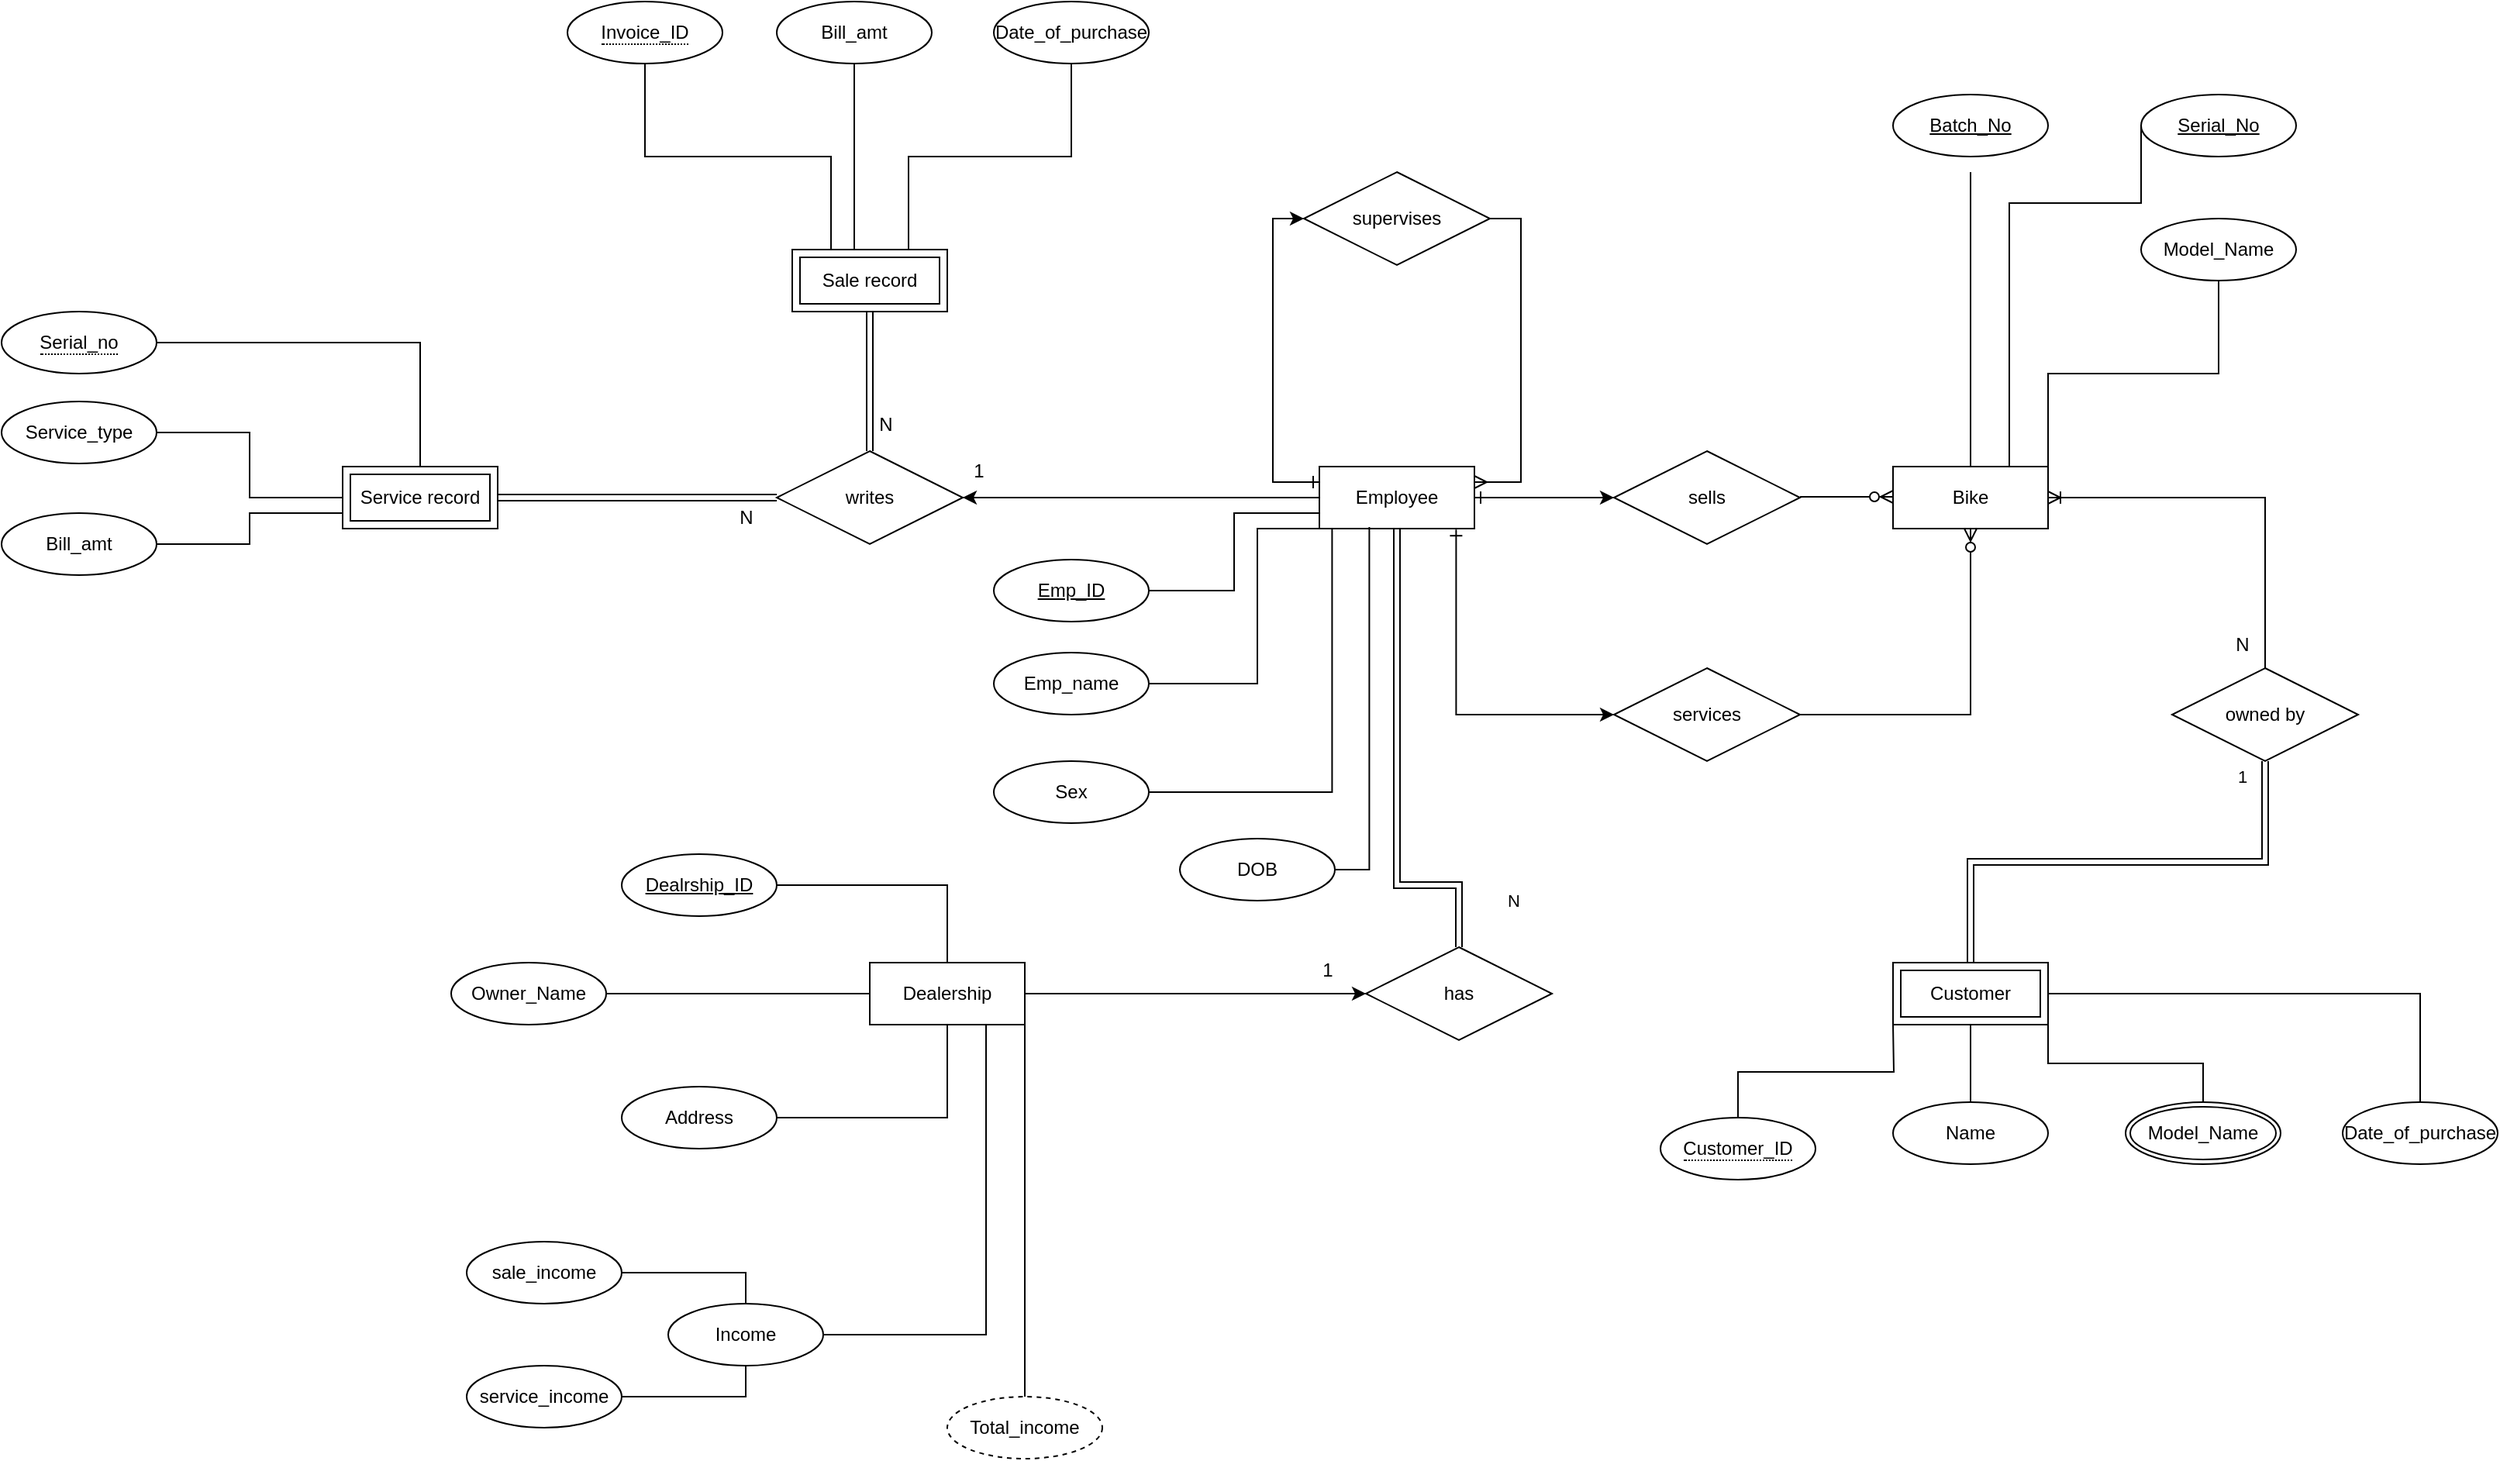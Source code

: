 <mxfile version="24.7.10">
  <diagram id="R2lEEEUBdFMjLlhIrx00" name="Page-1">
    <mxGraphModel dx="2086" dy="1682" grid="1" gridSize="10" guides="1" tooltips="1" connect="1" arrows="1" fold="1" page="1" pageScale="1" pageWidth="850" pageHeight="1100" math="0" shadow="0" extFonts="Permanent Marker^https://fonts.googleapis.com/css?family=Permanent+Marker">
      <root>
        <mxCell id="0" />
        <mxCell id="1" parent="0" />
        <mxCell id="VtcHBGdytWpLw2sPs4VE-27" style="edgeStyle=orthogonalEdgeStyle;rounded=0;orthogonalLoop=1;jettySize=auto;html=1;exitX=1;exitY=0.5;exitDx=0;exitDy=0;entryX=0;entryY=0.5;entryDx=0;entryDy=0;" parent="1" source="VtcHBGdytWpLw2sPs4VE-1" target="VtcHBGdytWpLw2sPs4VE-10" edge="1">
          <mxGeometry relative="1" as="geometry" />
        </mxCell>
        <mxCell id="VtcHBGdytWpLw2sPs4VE-1" value="Dealership" style="whiteSpace=wrap;html=1;align=center;" parent="1" vertex="1">
          <mxGeometry x="80" y="400" width="100" height="40" as="geometry" />
        </mxCell>
        <mxCell id="VtcHBGdytWpLw2sPs4VE-25" style="edgeStyle=orthogonalEdgeStyle;rounded=0;orthogonalLoop=1;jettySize=auto;html=1;exitX=0.5;exitY=1;exitDx=0;exitDy=0;entryX=0.5;entryY=0;entryDx=0;entryDy=0;startArrow=ERzeroToOne;startFill=0;shape=link;" parent="1" source="VtcHBGdytWpLw2sPs4VE-14" target="s-dKbMZ-N0YCfB14DeOO-10" edge="1">
          <mxGeometry relative="1" as="geometry">
            <mxPoint x="840" y="420" as="targetPoint" />
          </mxGeometry>
        </mxCell>
        <mxCell id="s-dKbMZ-N0YCfB14DeOO-4" value="1" style="edgeLabel;html=1;align=center;verticalAlign=middle;resizable=0;points=[];" vertex="1" connectable="0" parent="VtcHBGdytWpLw2sPs4VE-25">
          <mxGeometry x="0.737" y="-39" relative="1" as="geometry">
            <mxPoint x="214" y="-78" as="offset" />
          </mxGeometry>
        </mxCell>
        <mxCell id="VtcHBGdytWpLw2sPs4VE-19" style="edgeStyle=orthogonalEdgeStyle;rounded=0;orthogonalLoop=1;jettySize=auto;html=1;exitX=1;exitY=0.5;exitDx=0;exitDy=0;startArrow=ERone;startFill=0;" parent="1" source="VtcHBGdytWpLw2sPs4VE-3" target="VtcHBGdytWpLw2sPs4VE-12" edge="1">
          <mxGeometry relative="1" as="geometry" />
        </mxCell>
        <mxCell id="VtcHBGdytWpLw2sPs4VE-21" style="edgeStyle=orthogonalEdgeStyle;rounded=0;orthogonalLoop=1;jettySize=auto;html=1;exitX=0.882;exitY=1.015;exitDx=0;exitDy=0;entryX=0;entryY=0.5;entryDx=0;entryDy=0;startArrow=ERone;startFill=0;exitPerimeter=0;" parent="1" source="VtcHBGdytWpLw2sPs4VE-3" target="VtcHBGdytWpLw2sPs4VE-13" edge="1">
          <mxGeometry relative="1" as="geometry" />
        </mxCell>
        <mxCell id="VtcHBGdytWpLw2sPs4VE-32" style="rounded=0;orthogonalLoop=1;jettySize=auto;html=1;exitX=0;exitY=0.5;exitDx=0;exitDy=0;entryX=1;entryY=0.5;entryDx=0;entryDy=0;" parent="1" source="VtcHBGdytWpLw2sPs4VE-3" target="VtcHBGdytWpLw2sPs4VE-15" edge="1">
          <mxGeometry relative="1" as="geometry" />
        </mxCell>
        <mxCell id="VtcHBGdytWpLw2sPs4VE-33" style="edgeStyle=orthogonalEdgeStyle;rounded=0;orthogonalLoop=1;jettySize=auto;html=1;exitX=0;exitY=0.25;exitDx=0;exitDy=0;entryX=0;entryY=0.5;entryDx=0;entryDy=0;startArrow=ERone;startFill=0;" parent="1" source="VtcHBGdytWpLw2sPs4VE-3" target="VtcHBGdytWpLw2sPs4VE-11" edge="1">
          <mxGeometry relative="1" as="geometry">
            <Array as="points">
              <mxPoint x="340" y="90" />
              <mxPoint x="340" y="-80" />
            </Array>
          </mxGeometry>
        </mxCell>
        <mxCell id="VtcHBGdytWpLw2sPs4VE-3" value="Employee" style="whiteSpace=wrap;html=1;align=center;" parent="1" vertex="1">
          <mxGeometry x="370" y="80" width="100" height="40" as="geometry" />
        </mxCell>
        <mxCell id="VtcHBGdytWpLw2sPs4VE-4" value="Bike" style="whiteSpace=wrap;html=1;align=center;" parent="1" vertex="1">
          <mxGeometry x="740" y="80" width="100" height="40" as="geometry" />
        </mxCell>
        <mxCell id="VtcHBGdytWpLw2sPs4VE-29" style="edgeStyle=orthogonalEdgeStyle;rounded=0;orthogonalLoop=1;jettySize=auto;html=1;exitX=0.5;exitY=0;exitDx=0;exitDy=0;entryX=0.5;entryY=1;entryDx=0;entryDy=0;endArrow=ERoneToMany;endFill=0;shape=link;" parent="1" source="VtcHBGdytWpLw2sPs4VE-10" target="VtcHBGdytWpLw2sPs4VE-3" edge="1">
          <mxGeometry relative="1" as="geometry">
            <Array as="points">
              <mxPoint x="460" y="350" />
              <mxPoint x="420" y="350" />
            </Array>
          </mxGeometry>
        </mxCell>
        <mxCell id="VtcHBGdytWpLw2sPs4VE-30" value="N" style="edgeLabel;html=1;align=center;verticalAlign=middle;resizable=0;points=[];" parent="VtcHBGdytWpLw2sPs4VE-29" vertex="1" connectable="0">
          <mxGeometry x="0.231" y="1" relative="1" as="geometry">
            <mxPoint x="76" y="121" as="offset" />
          </mxGeometry>
        </mxCell>
        <mxCell id="VtcHBGdytWpLw2sPs4VE-10" value="has" style="shape=rhombus;perimeter=rhombusPerimeter;whiteSpace=wrap;html=1;align=center;" parent="1" vertex="1">
          <mxGeometry x="400" y="390" width="120" height="60" as="geometry" />
        </mxCell>
        <mxCell id="VtcHBGdytWpLw2sPs4VE-34" style="edgeStyle=orthogonalEdgeStyle;rounded=0;orthogonalLoop=1;jettySize=auto;html=1;exitX=1;exitY=0.5;exitDx=0;exitDy=0;entryX=1;entryY=0.25;entryDx=0;entryDy=0;endArrow=ERmany;endFill=0;" parent="1" source="VtcHBGdytWpLw2sPs4VE-11" target="VtcHBGdytWpLw2sPs4VE-3" edge="1">
          <mxGeometry relative="1" as="geometry" />
        </mxCell>
        <mxCell id="VtcHBGdytWpLw2sPs4VE-11" value="supervises" style="shape=rhombus;perimeter=rhombusPerimeter;whiteSpace=wrap;html=1;align=center;" parent="1" vertex="1">
          <mxGeometry x="360" y="-110" width="120" height="60" as="geometry" />
        </mxCell>
        <mxCell id="VtcHBGdytWpLw2sPs4VE-12" value="sells" style="shape=rhombus;perimeter=rhombusPerimeter;whiteSpace=wrap;html=1;align=center;" parent="1" vertex="1">
          <mxGeometry x="560" y="70" width="120" height="60" as="geometry" />
        </mxCell>
        <mxCell id="VtcHBGdytWpLw2sPs4VE-13" value="services" style="shape=rhombus;perimeter=rhombusPerimeter;whiteSpace=wrap;html=1;align=center;" parent="1" vertex="1">
          <mxGeometry x="560" y="210" width="120" height="60" as="geometry" />
        </mxCell>
        <mxCell id="VtcHBGdytWpLw2sPs4VE-26" style="edgeStyle=orthogonalEdgeStyle;rounded=0;orthogonalLoop=1;jettySize=auto;html=1;exitX=0.5;exitY=0;exitDx=0;exitDy=0;entryX=1;entryY=0.5;entryDx=0;entryDy=0;endArrow=ERoneToMany;endFill=0;startArrow=none;startFill=0;" parent="1" source="VtcHBGdytWpLw2sPs4VE-14" target="VtcHBGdytWpLw2sPs4VE-4" edge="1">
          <mxGeometry relative="1" as="geometry" />
        </mxCell>
        <mxCell id="VtcHBGdytWpLw2sPs4VE-14" value="owned by" style="shape=rhombus;perimeter=rhombusPerimeter;whiteSpace=wrap;html=1;align=center;" parent="1" vertex="1">
          <mxGeometry x="920" y="210" width="120" height="60" as="geometry" />
        </mxCell>
        <mxCell id="VtcHBGdytWpLw2sPs4VE-35" style="edgeStyle=orthogonalEdgeStyle;rounded=0;orthogonalLoop=1;jettySize=auto;html=1;exitX=0.5;exitY=0;exitDx=0;exitDy=0;shape=link;endWidth=11;entryX=0.5;entryY=1;entryDx=0;entryDy=0;" parent="1" source="VtcHBGdytWpLw2sPs4VE-15" edge="1" target="s-dKbMZ-N0YCfB14DeOO-37">
          <mxGeometry relative="1" as="geometry">
            <mxPoint x="80" y="-40" as="targetPoint" />
          </mxGeometry>
        </mxCell>
        <mxCell id="VtcHBGdytWpLw2sPs4VE-36" style="edgeStyle=orthogonalEdgeStyle;rounded=0;orthogonalLoop=1;jettySize=auto;html=1;exitX=0;exitY=0.5;exitDx=0;exitDy=0;shape=link;endWidth=18;entryX=1;entryY=0.5;entryDx=0;entryDy=0;" parent="1" source="VtcHBGdytWpLw2sPs4VE-15" target="s-dKbMZ-N0YCfB14DeOO-39" edge="1">
          <mxGeometry relative="1" as="geometry">
            <mxPoint x="-150" y="100" as="targetPoint" />
          </mxGeometry>
        </mxCell>
        <mxCell id="VtcHBGdytWpLw2sPs4VE-15" value="writes" style="shape=rhombus;perimeter=rhombusPerimeter;whiteSpace=wrap;html=1;align=center;" parent="1" vertex="1">
          <mxGeometry x="20" y="70" width="120" height="60" as="geometry" />
        </mxCell>
        <mxCell id="VtcHBGdytWpLw2sPs4VE-23" value="" style="fontSize=12;html=1;endArrow=ERzeroToMany;endFill=1;rounded=0;entryX=0;entryY=0.5;entryDx=0;entryDy=0;" parent="1" edge="1">
          <mxGeometry width="100" height="100" relative="1" as="geometry">
            <mxPoint x="680" y="99.5" as="sourcePoint" />
            <mxPoint x="740" y="99.5" as="targetPoint" />
          </mxGeometry>
        </mxCell>
        <mxCell id="VtcHBGdytWpLw2sPs4VE-24" value="" style="fontSize=12;html=1;endArrow=ERzeroToMany;endFill=1;rounded=0;entryX=0.5;entryY=1;entryDx=0;entryDy=0;exitX=1;exitY=0.5;exitDx=0;exitDy=0;" parent="1" source="VtcHBGdytWpLw2sPs4VE-13" target="VtcHBGdytWpLw2sPs4VE-4" edge="1">
          <mxGeometry width="100" height="100" relative="1" as="geometry">
            <mxPoint x="690" y="340" as="sourcePoint" />
            <mxPoint x="750" y="340" as="targetPoint" />
            <Array as="points">
              <mxPoint x="790" y="240" />
            </Array>
          </mxGeometry>
        </mxCell>
        <mxCell id="VtcHBGdytWpLw2sPs4VE-31" value="1" style="text;html=1;align=center;verticalAlign=middle;resizable=0;points=[];autosize=1;strokeColor=none;fillColor=none;" parent="1" vertex="1">
          <mxGeometry x="360" y="390" width="30" height="30" as="geometry" />
        </mxCell>
        <mxCell id="VtcHBGdytWpLw2sPs4VE-41" style="edgeStyle=orthogonalEdgeStyle;rounded=0;orthogonalLoop=1;jettySize=auto;html=1;exitX=1;exitY=0.5;exitDx=0;exitDy=0;entryX=0;entryY=0.5;entryDx=0;entryDy=0;endArrow=none;endFill=0;" parent="1" source="VtcHBGdytWpLw2sPs4VE-37" target="VtcHBGdytWpLw2sPs4VE-1" edge="1">
          <mxGeometry relative="1" as="geometry" />
        </mxCell>
        <mxCell id="VtcHBGdytWpLw2sPs4VE-37" value="Owner_Name" style="ellipse;whiteSpace=wrap;html=1;align=center;" parent="1" vertex="1">
          <mxGeometry x="-190" y="400" width="100" height="40" as="geometry" />
        </mxCell>
        <mxCell id="VtcHBGdytWpLw2sPs4VE-42" style="edgeStyle=orthogonalEdgeStyle;rounded=0;orthogonalLoop=1;jettySize=auto;html=1;exitX=1;exitY=0.5;exitDx=0;exitDy=0;entryX=0.5;entryY=0;entryDx=0;entryDy=0;endArrow=none;endFill=0;" parent="1" source="VtcHBGdytWpLw2sPs4VE-38" target="VtcHBGdytWpLw2sPs4VE-1" edge="1">
          <mxGeometry relative="1" as="geometry" />
        </mxCell>
        <mxCell id="VtcHBGdytWpLw2sPs4VE-38" value="Dealrship_ID" style="ellipse;whiteSpace=wrap;html=1;align=center;fontStyle=4;" parent="1" vertex="1">
          <mxGeometry x="-80" y="330" width="100" height="40" as="geometry" />
        </mxCell>
        <mxCell id="VtcHBGdytWpLw2sPs4VE-43" style="edgeStyle=orthogonalEdgeStyle;rounded=0;orthogonalLoop=1;jettySize=auto;html=1;exitX=1;exitY=0.5;exitDx=0;exitDy=0;entryX=0.5;entryY=1;entryDx=0;entryDy=0;endArrow=none;endFill=0;" parent="1" source="VtcHBGdytWpLw2sPs4VE-40" target="VtcHBGdytWpLw2sPs4VE-1" edge="1">
          <mxGeometry relative="1" as="geometry" />
        </mxCell>
        <mxCell id="VtcHBGdytWpLw2sPs4VE-40" value="Address" style="ellipse;whiteSpace=wrap;html=1;align=center;" parent="1" vertex="1">
          <mxGeometry x="-80" y="480" width="100" height="40" as="geometry" />
        </mxCell>
        <mxCell id="VtcHBGdytWpLw2sPs4VE-49" style="edgeStyle=orthogonalEdgeStyle;rounded=0;orthogonalLoop=1;jettySize=auto;html=1;exitX=1;exitY=0.5;exitDx=0;exitDy=0;entryX=0;entryY=1;entryDx=0;entryDy=0;endArrow=none;endFill=0;" parent="1" source="VtcHBGdytWpLw2sPs4VE-44" target="VtcHBGdytWpLw2sPs4VE-3" edge="1">
          <mxGeometry relative="1" as="geometry">
            <Array as="points">
              <mxPoint x="330" y="220" />
              <mxPoint x="330" y="120" />
            </Array>
          </mxGeometry>
        </mxCell>
        <mxCell id="VtcHBGdytWpLw2sPs4VE-44" value="Emp_name" style="ellipse;whiteSpace=wrap;html=1;align=center;" parent="1" vertex="1">
          <mxGeometry x="160" y="200" width="100" height="40" as="geometry" />
        </mxCell>
        <mxCell id="VtcHBGdytWpLw2sPs4VE-48" style="edgeStyle=orthogonalEdgeStyle;rounded=0;orthogonalLoop=1;jettySize=auto;html=1;exitX=1;exitY=0.5;exitDx=0;exitDy=0;entryX=0;entryY=0.75;entryDx=0;entryDy=0;endArrow=none;endFill=0;" parent="1" source="VtcHBGdytWpLw2sPs4VE-45" target="VtcHBGdytWpLw2sPs4VE-3" edge="1">
          <mxGeometry relative="1" as="geometry" />
        </mxCell>
        <mxCell id="VtcHBGdytWpLw2sPs4VE-45" value="Emp_ID" style="ellipse;whiteSpace=wrap;html=1;align=center;fontStyle=4;" parent="1" vertex="1">
          <mxGeometry x="160" y="140" width="100" height="40" as="geometry" />
        </mxCell>
        <mxCell id="VtcHBGdytWpLw2sPs4VE-46" value="Sex" style="ellipse;whiteSpace=wrap;html=1;align=center;" parent="1" vertex="1">
          <mxGeometry x="160" y="270" width="100" height="40" as="geometry" />
        </mxCell>
        <mxCell id="VtcHBGdytWpLw2sPs4VE-47" value="DOB" style="ellipse;whiteSpace=wrap;html=1;align=center;" parent="1" vertex="1">
          <mxGeometry x="280" y="320" width="100" height="40" as="geometry" />
        </mxCell>
        <mxCell id="VtcHBGdytWpLw2sPs4VE-50" style="edgeStyle=orthogonalEdgeStyle;rounded=0;orthogonalLoop=1;jettySize=auto;html=1;exitX=1;exitY=0.5;exitDx=0;exitDy=0;entryX=0.082;entryY=0.995;entryDx=0;entryDy=0;entryPerimeter=0;endArrow=none;endFill=0;" parent="1" source="VtcHBGdytWpLw2sPs4VE-46" target="VtcHBGdytWpLw2sPs4VE-3" edge="1">
          <mxGeometry relative="1" as="geometry" />
        </mxCell>
        <mxCell id="VtcHBGdytWpLw2sPs4VE-52" style="edgeStyle=orthogonalEdgeStyle;rounded=0;orthogonalLoop=1;jettySize=auto;html=1;exitX=1;exitY=0.5;exitDx=0;exitDy=0;entryX=0.322;entryY=0.975;entryDx=0;entryDy=0;entryPerimeter=0;endArrow=none;endFill=0;" parent="1" source="VtcHBGdytWpLw2sPs4VE-47" target="VtcHBGdytWpLw2sPs4VE-3" edge="1">
          <mxGeometry relative="1" as="geometry" />
        </mxCell>
        <mxCell id="s-dKbMZ-N0YCfB14DeOO-6" style="edgeStyle=orthogonalEdgeStyle;rounded=0;orthogonalLoop=1;jettySize=auto;html=1;exitX=0.5;exitY=0;exitDx=0;exitDy=0;entryX=0;entryY=1;entryDx=0;entryDy=0;endArrow=none;endFill=0;" edge="1" parent="1" source="s-dKbMZ-N0YCfB14DeOO-20">
          <mxGeometry relative="1" as="geometry">
            <mxPoint x="660" y="490" as="sourcePoint" />
            <mxPoint x="740" y="440" as="targetPoint" />
          </mxGeometry>
        </mxCell>
        <mxCell id="s-dKbMZ-N0YCfB14DeOO-7" style="edgeStyle=orthogonalEdgeStyle;rounded=0;orthogonalLoop=1;jettySize=auto;html=1;exitX=0.5;exitY=0;exitDx=0;exitDy=0;entryX=0.5;entryY=1;entryDx=0;entryDy=0;endArrow=none;endFill=0;" edge="1" parent="1" source="s-dKbMZ-N0YCfB14DeOO-2">
          <mxGeometry relative="1" as="geometry">
            <mxPoint x="790" y="440" as="targetPoint" />
          </mxGeometry>
        </mxCell>
        <mxCell id="s-dKbMZ-N0YCfB14DeOO-2" value="Name" style="ellipse;whiteSpace=wrap;html=1;align=center;" vertex="1" parent="1">
          <mxGeometry x="740" y="490" width="100" height="40" as="geometry" />
        </mxCell>
        <mxCell id="s-dKbMZ-N0YCfB14DeOO-5" value="N" style="text;html=1;align=center;verticalAlign=middle;resizable=0;points=[];autosize=1;strokeColor=none;fillColor=none;" vertex="1" parent="1">
          <mxGeometry x="950" y="180" width="30" height="30" as="geometry" />
        </mxCell>
        <mxCell id="s-dKbMZ-N0YCfB14DeOO-10" value="Customer" style="shape=ext;margin=3;double=1;whiteSpace=wrap;html=1;align=center;" vertex="1" parent="1">
          <mxGeometry x="740" y="400" width="100" height="40" as="geometry" />
        </mxCell>
        <mxCell id="s-dKbMZ-N0YCfB14DeOO-11" value="Serial_No" style="ellipse;whiteSpace=wrap;html=1;align=center;fontStyle=4;" vertex="1" parent="1">
          <mxGeometry x="900" y="-160" width="100" height="40" as="geometry" />
        </mxCell>
        <mxCell id="s-dKbMZ-N0YCfB14DeOO-14" value="Model_Name" style="ellipse;whiteSpace=wrap;html=1;align=center;" vertex="1" parent="1">
          <mxGeometry x="900" y="-80" width="100" height="40" as="geometry" />
        </mxCell>
        <mxCell id="s-dKbMZ-N0YCfB14DeOO-16" value="Batch_No" style="ellipse;whiteSpace=wrap;html=1;align=center;fontStyle=4;" vertex="1" parent="1">
          <mxGeometry x="740" y="-160" width="100" height="40" as="geometry" />
        </mxCell>
        <mxCell id="s-dKbMZ-N0YCfB14DeOO-17" value="" style="endArrow=none;html=1;rounded=0;exitX=0.5;exitY=0;exitDx=0;exitDy=0;" edge="1" parent="1" source="VtcHBGdytWpLw2sPs4VE-4">
          <mxGeometry relative="1" as="geometry">
            <mxPoint x="800" y="50" as="sourcePoint" />
            <mxPoint x="790" y="-110" as="targetPoint" />
          </mxGeometry>
        </mxCell>
        <mxCell id="s-dKbMZ-N0YCfB14DeOO-18" value="" style="endArrow=none;html=1;rounded=0;exitX=0.75;exitY=0;exitDx=0;exitDy=0;entryX=0;entryY=0.5;entryDx=0;entryDy=0;edgeStyle=orthogonalEdgeStyle;" edge="1" parent="1" source="VtcHBGdytWpLw2sPs4VE-4" target="s-dKbMZ-N0YCfB14DeOO-11">
          <mxGeometry relative="1" as="geometry">
            <mxPoint x="800" y="100" as="sourcePoint" />
            <mxPoint x="960" y="100" as="targetPoint" />
            <Array as="points">
              <mxPoint x="815" y="-90" />
              <mxPoint x="900" y="-90" />
            </Array>
          </mxGeometry>
        </mxCell>
        <mxCell id="s-dKbMZ-N0YCfB14DeOO-19" value="" style="endArrow=none;html=1;rounded=0;exitX=1;exitY=0;exitDx=0;exitDy=0;entryX=0.5;entryY=1;entryDx=0;entryDy=0;edgeStyle=orthogonalEdgeStyle;" edge="1" parent="1" source="VtcHBGdytWpLw2sPs4VE-4" target="s-dKbMZ-N0YCfB14DeOO-14">
          <mxGeometry relative="1" as="geometry">
            <mxPoint x="800" y="100" as="sourcePoint" />
            <mxPoint x="960" y="100" as="targetPoint" />
          </mxGeometry>
        </mxCell>
        <mxCell id="s-dKbMZ-N0YCfB14DeOO-20" value="&lt;span style=&quot;border-bottom: 1px dotted&quot;&gt;Customer_ID&lt;/span&gt;" style="ellipse;whiteSpace=wrap;html=1;align=center;" vertex="1" parent="1">
          <mxGeometry x="590" y="500" width="100" height="40" as="geometry" />
        </mxCell>
        <mxCell id="s-dKbMZ-N0YCfB14DeOO-22" value="Model_Name" style="ellipse;shape=doubleEllipse;margin=3;whiteSpace=wrap;html=1;align=center;" vertex="1" parent="1">
          <mxGeometry x="890" y="490" width="100" height="40" as="geometry" />
        </mxCell>
        <mxCell id="s-dKbMZ-N0YCfB14DeOO-23" value="" style="endArrow=none;html=1;rounded=0;entryX=0.5;entryY=0;entryDx=0;entryDy=0;exitX=1;exitY=1;exitDx=0;exitDy=0;edgeStyle=orthogonalEdgeStyle;" edge="1" parent="1" source="s-dKbMZ-N0YCfB14DeOO-10" target="s-dKbMZ-N0YCfB14DeOO-22">
          <mxGeometry relative="1" as="geometry">
            <mxPoint x="740" y="400" as="sourcePoint" />
            <mxPoint x="900" y="400" as="targetPoint" />
          </mxGeometry>
        </mxCell>
        <mxCell id="s-dKbMZ-N0YCfB14DeOO-25" value="Date_of_purchase" style="ellipse;whiteSpace=wrap;html=1;align=center;" vertex="1" parent="1">
          <mxGeometry x="1030" y="490" width="100" height="40" as="geometry" />
        </mxCell>
        <mxCell id="s-dKbMZ-N0YCfB14DeOO-26" value="" style="endArrow=none;html=1;rounded=0;exitX=1;exitY=0.5;exitDx=0;exitDy=0;entryX=0.5;entryY=0;entryDx=0;entryDy=0;edgeStyle=orthogonalEdgeStyle;" edge="1" parent="1" source="s-dKbMZ-N0YCfB14DeOO-10" target="s-dKbMZ-N0YCfB14DeOO-25">
          <mxGeometry relative="1" as="geometry">
            <mxPoint x="740" y="300" as="sourcePoint" />
            <mxPoint x="900" y="300" as="targetPoint" />
          </mxGeometry>
        </mxCell>
        <mxCell id="s-dKbMZ-N0YCfB14DeOO-27" value="N" style="text;html=1;align=center;verticalAlign=middle;resizable=0;points=[];autosize=1;strokeColor=none;fillColor=none;" vertex="1" parent="1">
          <mxGeometry x="75" y="38" width="30" height="30" as="geometry" />
        </mxCell>
        <mxCell id="s-dKbMZ-N0YCfB14DeOO-28" value="N" style="text;html=1;align=center;verticalAlign=middle;resizable=0;points=[];autosize=1;strokeColor=none;fillColor=none;" vertex="1" parent="1">
          <mxGeometry x="-15" y="98" width="30" height="30" as="geometry" />
        </mxCell>
        <mxCell id="s-dKbMZ-N0YCfB14DeOO-29" value="1" style="text;html=1;align=center;verticalAlign=middle;resizable=0;points=[];autosize=1;strokeColor=none;fillColor=none;" vertex="1" parent="1">
          <mxGeometry x="135" y="68" width="30" height="30" as="geometry" />
        </mxCell>
        <mxCell id="s-dKbMZ-N0YCfB14DeOO-30" value="Bill_amt" style="ellipse;whiteSpace=wrap;html=1;align=center;" vertex="1" parent="1">
          <mxGeometry x="20" y="-220" width="100" height="40" as="geometry" />
        </mxCell>
        <mxCell id="s-dKbMZ-N0YCfB14DeOO-32" value="Date_of_purchase" style="ellipse;whiteSpace=wrap;html=1;align=center;" vertex="1" parent="1">
          <mxGeometry x="160" y="-220" width="100" height="40" as="geometry" />
        </mxCell>
        <mxCell id="s-dKbMZ-N0YCfB14DeOO-33" value="" style="endArrow=none;html=1;rounded=0;exitX=0.5;exitY=1;exitDx=0;exitDy=0;entryX=0.4;entryY=0;entryDx=0;entryDy=0;edgeStyle=orthogonalEdgeStyle;entryPerimeter=0;" edge="1" parent="1" source="s-dKbMZ-N0YCfB14DeOO-30" target="s-dKbMZ-N0YCfB14DeOO-37">
          <mxGeometry relative="1" as="geometry">
            <mxPoint x="-110" as="sourcePoint" />
            <mxPoint x="80" y="-80" as="targetPoint" />
          </mxGeometry>
        </mxCell>
        <mxCell id="s-dKbMZ-N0YCfB14DeOO-34" value="" style="endArrow=none;html=1;rounded=0;entryX=0.5;entryY=1;entryDx=0;entryDy=0;edgeStyle=orthogonalEdgeStyle;exitX=0.75;exitY=0;exitDx=0;exitDy=0;" edge="1" parent="1" source="s-dKbMZ-N0YCfB14DeOO-37" target="s-dKbMZ-N0YCfB14DeOO-32">
          <mxGeometry relative="1" as="geometry">
            <mxPoint x="170" y="-50" as="sourcePoint" />
            <mxPoint x="295" y="-100" as="targetPoint" />
          </mxGeometry>
        </mxCell>
        <mxCell id="s-dKbMZ-N0YCfB14DeOO-35" value="" style="endArrow=none;html=1;rounded=0;entryX=0.25;entryY=0;entryDx=0;entryDy=0;exitX=0.5;exitY=1;exitDx=0;exitDy=0;edgeStyle=orthogonalEdgeStyle;" edge="1" parent="1" source="s-dKbMZ-N0YCfB14DeOO-36" target="s-dKbMZ-N0YCfB14DeOO-37">
          <mxGeometry relative="1" as="geometry">
            <mxPoint x="-70" y="-180" as="sourcePoint" />
            <mxPoint x="55" y="-80" as="targetPoint" />
          </mxGeometry>
        </mxCell>
        <mxCell id="s-dKbMZ-N0YCfB14DeOO-36" value="&lt;span style=&quot;border-bottom: 1px dotted&quot;&gt;Invoice_ID&lt;/span&gt;" style="ellipse;whiteSpace=wrap;html=1;align=center;" vertex="1" parent="1">
          <mxGeometry x="-115" y="-220" width="100" height="40" as="geometry" />
        </mxCell>
        <mxCell id="s-dKbMZ-N0YCfB14DeOO-37" value="Sale record" style="shape=ext;margin=3;double=1;whiteSpace=wrap;html=1;align=center;" vertex="1" parent="1">
          <mxGeometry x="30" y="-60" width="100" height="40" as="geometry" />
        </mxCell>
        <mxCell id="s-dKbMZ-N0YCfB14DeOO-39" value="Service record" style="shape=ext;margin=3;double=1;whiteSpace=wrap;html=1;align=center;" vertex="1" parent="1">
          <mxGeometry x="-260" y="80" width="100" height="40" as="geometry" />
        </mxCell>
        <mxCell id="s-dKbMZ-N0YCfB14DeOO-40" value="&lt;span style=&quot;border-bottom: 1px dotted&quot;&gt;Serial_no&lt;/span&gt;" style="ellipse;whiteSpace=wrap;html=1;align=center;" vertex="1" parent="1">
          <mxGeometry x="-480" y="-20" width="100" height="40" as="geometry" />
        </mxCell>
        <mxCell id="s-dKbMZ-N0YCfB14DeOO-41" value="Service_type" style="ellipse;whiteSpace=wrap;html=1;align=center;" vertex="1" parent="1">
          <mxGeometry x="-480" y="38" width="100" height="40" as="geometry" />
        </mxCell>
        <mxCell id="s-dKbMZ-N0YCfB14DeOO-42" value="Bill_amt" style="ellipse;whiteSpace=wrap;html=1;align=center;" vertex="1" parent="1">
          <mxGeometry x="-480" y="110" width="100" height="40" as="geometry" />
        </mxCell>
        <mxCell id="s-dKbMZ-N0YCfB14DeOO-43" value="" style="endArrow=none;html=1;rounded=0;entryX=0.5;entryY=0;entryDx=0;entryDy=0;edgeStyle=orthogonalEdgeStyle;" edge="1" parent="1" source="s-dKbMZ-N0YCfB14DeOO-40" target="s-dKbMZ-N0YCfB14DeOO-39">
          <mxGeometry relative="1" as="geometry">
            <mxPoint x="-370" y="-1" as="sourcePoint" />
            <mxPoint x="-210" y="-1" as="targetPoint" />
          </mxGeometry>
        </mxCell>
        <mxCell id="s-dKbMZ-N0YCfB14DeOO-49" value="" style="endArrow=none;html=1;rounded=0;exitX=1;exitY=0.5;exitDx=0;exitDy=0;entryX=0;entryY=0.5;entryDx=0;entryDy=0;edgeStyle=orthogonalEdgeStyle;" edge="1" parent="1" source="s-dKbMZ-N0YCfB14DeOO-41" target="s-dKbMZ-N0YCfB14DeOO-39">
          <mxGeometry relative="1" as="geometry">
            <mxPoint x="-120" y="200" as="sourcePoint" />
            <mxPoint x="40" y="200" as="targetPoint" />
          </mxGeometry>
        </mxCell>
        <mxCell id="s-dKbMZ-N0YCfB14DeOO-50" value="" style="endArrow=none;html=1;rounded=0;exitX=1;exitY=0.5;exitDx=0;exitDy=0;entryX=0;entryY=0.75;entryDx=0;entryDy=0;edgeStyle=orthogonalEdgeStyle;" edge="1" parent="1" source="s-dKbMZ-N0YCfB14DeOO-42" target="s-dKbMZ-N0YCfB14DeOO-39">
          <mxGeometry relative="1" as="geometry">
            <mxPoint x="-120" y="200" as="sourcePoint" />
            <mxPoint x="40" y="200" as="targetPoint" />
          </mxGeometry>
        </mxCell>
        <mxCell id="s-dKbMZ-N0YCfB14DeOO-51" value="Income" style="ellipse;whiteSpace=wrap;html=1;align=center;" vertex="1" parent="1">
          <mxGeometry x="-50" y="620" width="100" height="40" as="geometry" />
        </mxCell>
        <mxCell id="s-dKbMZ-N0YCfB14DeOO-52" value="" style="endArrow=none;html=1;rounded=0;exitX=1;exitY=0.5;exitDx=0;exitDy=0;entryX=0.75;entryY=1;entryDx=0;entryDy=0;edgeStyle=orthogonalEdgeStyle;" edge="1" parent="1" source="s-dKbMZ-N0YCfB14DeOO-51" target="VtcHBGdytWpLw2sPs4VE-1">
          <mxGeometry relative="1" as="geometry">
            <mxPoint x="-120" y="600" as="sourcePoint" />
            <mxPoint x="40" y="600" as="targetPoint" />
          </mxGeometry>
        </mxCell>
        <mxCell id="s-dKbMZ-N0YCfB14DeOO-53" value="sale_income" style="ellipse;whiteSpace=wrap;html=1;align=center;" vertex="1" parent="1">
          <mxGeometry x="-180" y="580" width="100" height="40" as="geometry" />
        </mxCell>
        <mxCell id="s-dKbMZ-N0YCfB14DeOO-54" value="service_income" style="ellipse;whiteSpace=wrap;html=1;align=center;" vertex="1" parent="1">
          <mxGeometry x="-180" y="660" width="100" height="40" as="geometry" />
        </mxCell>
        <mxCell id="s-dKbMZ-N0YCfB14DeOO-56" value="" style="endArrow=none;html=1;rounded=0;entryX=0.5;entryY=0;entryDx=0;entryDy=0;exitX=1;exitY=0.5;exitDx=0;exitDy=0;edgeStyle=orthogonalEdgeStyle;" edge="1" parent="1" source="s-dKbMZ-N0YCfB14DeOO-53" target="s-dKbMZ-N0YCfB14DeOO-51">
          <mxGeometry relative="1" as="geometry">
            <mxPoint x="-70" y="600" as="sourcePoint" />
            <mxPoint x="40" y="600" as="targetPoint" />
          </mxGeometry>
        </mxCell>
        <mxCell id="s-dKbMZ-N0YCfB14DeOO-57" value="" style="endArrow=none;html=1;rounded=0;exitX=1;exitY=0.5;exitDx=0;exitDy=0;entryX=0.5;entryY=1;entryDx=0;entryDy=0;edgeStyle=orthogonalEdgeStyle;" edge="1" parent="1" source="s-dKbMZ-N0YCfB14DeOO-54" target="s-dKbMZ-N0YCfB14DeOO-51">
          <mxGeometry relative="1" as="geometry">
            <mxPoint x="-55" y="710" as="sourcePoint" />
            <mxPoint x="105" y="710" as="targetPoint" />
          </mxGeometry>
        </mxCell>
        <mxCell id="s-dKbMZ-N0YCfB14DeOO-59" value="Total_income" style="ellipse;whiteSpace=wrap;html=1;align=center;dashed=1;" vertex="1" parent="1">
          <mxGeometry x="130" y="680" width="100" height="40" as="geometry" />
        </mxCell>
        <mxCell id="s-dKbMZ-N0YCfB14DeOO-60" value="" style="endArrow=none;html=1;rounded=0;exitX=1;exitY=1;exitDx=0;exitDy=0;entryX=0.5;entryY=0;entryDx=0;entryDy=0;" edge="1" parent="1" source="VtcHBGdytWpLw2sPs4VE-1" target="s-dKbMZ-N0YCfB14DeOO-59">
          <mxGeometry relative="1" as="geometry">
            <mxPoint x="-120" y="700" as="sourcePoint" />
            <mxPoint x="40" y="700" as="targetPoint" />
          </mxGeometry>
        </mxCell>
      </root>
    </mxGraphModel>
  </diagram>
</mxfile>
